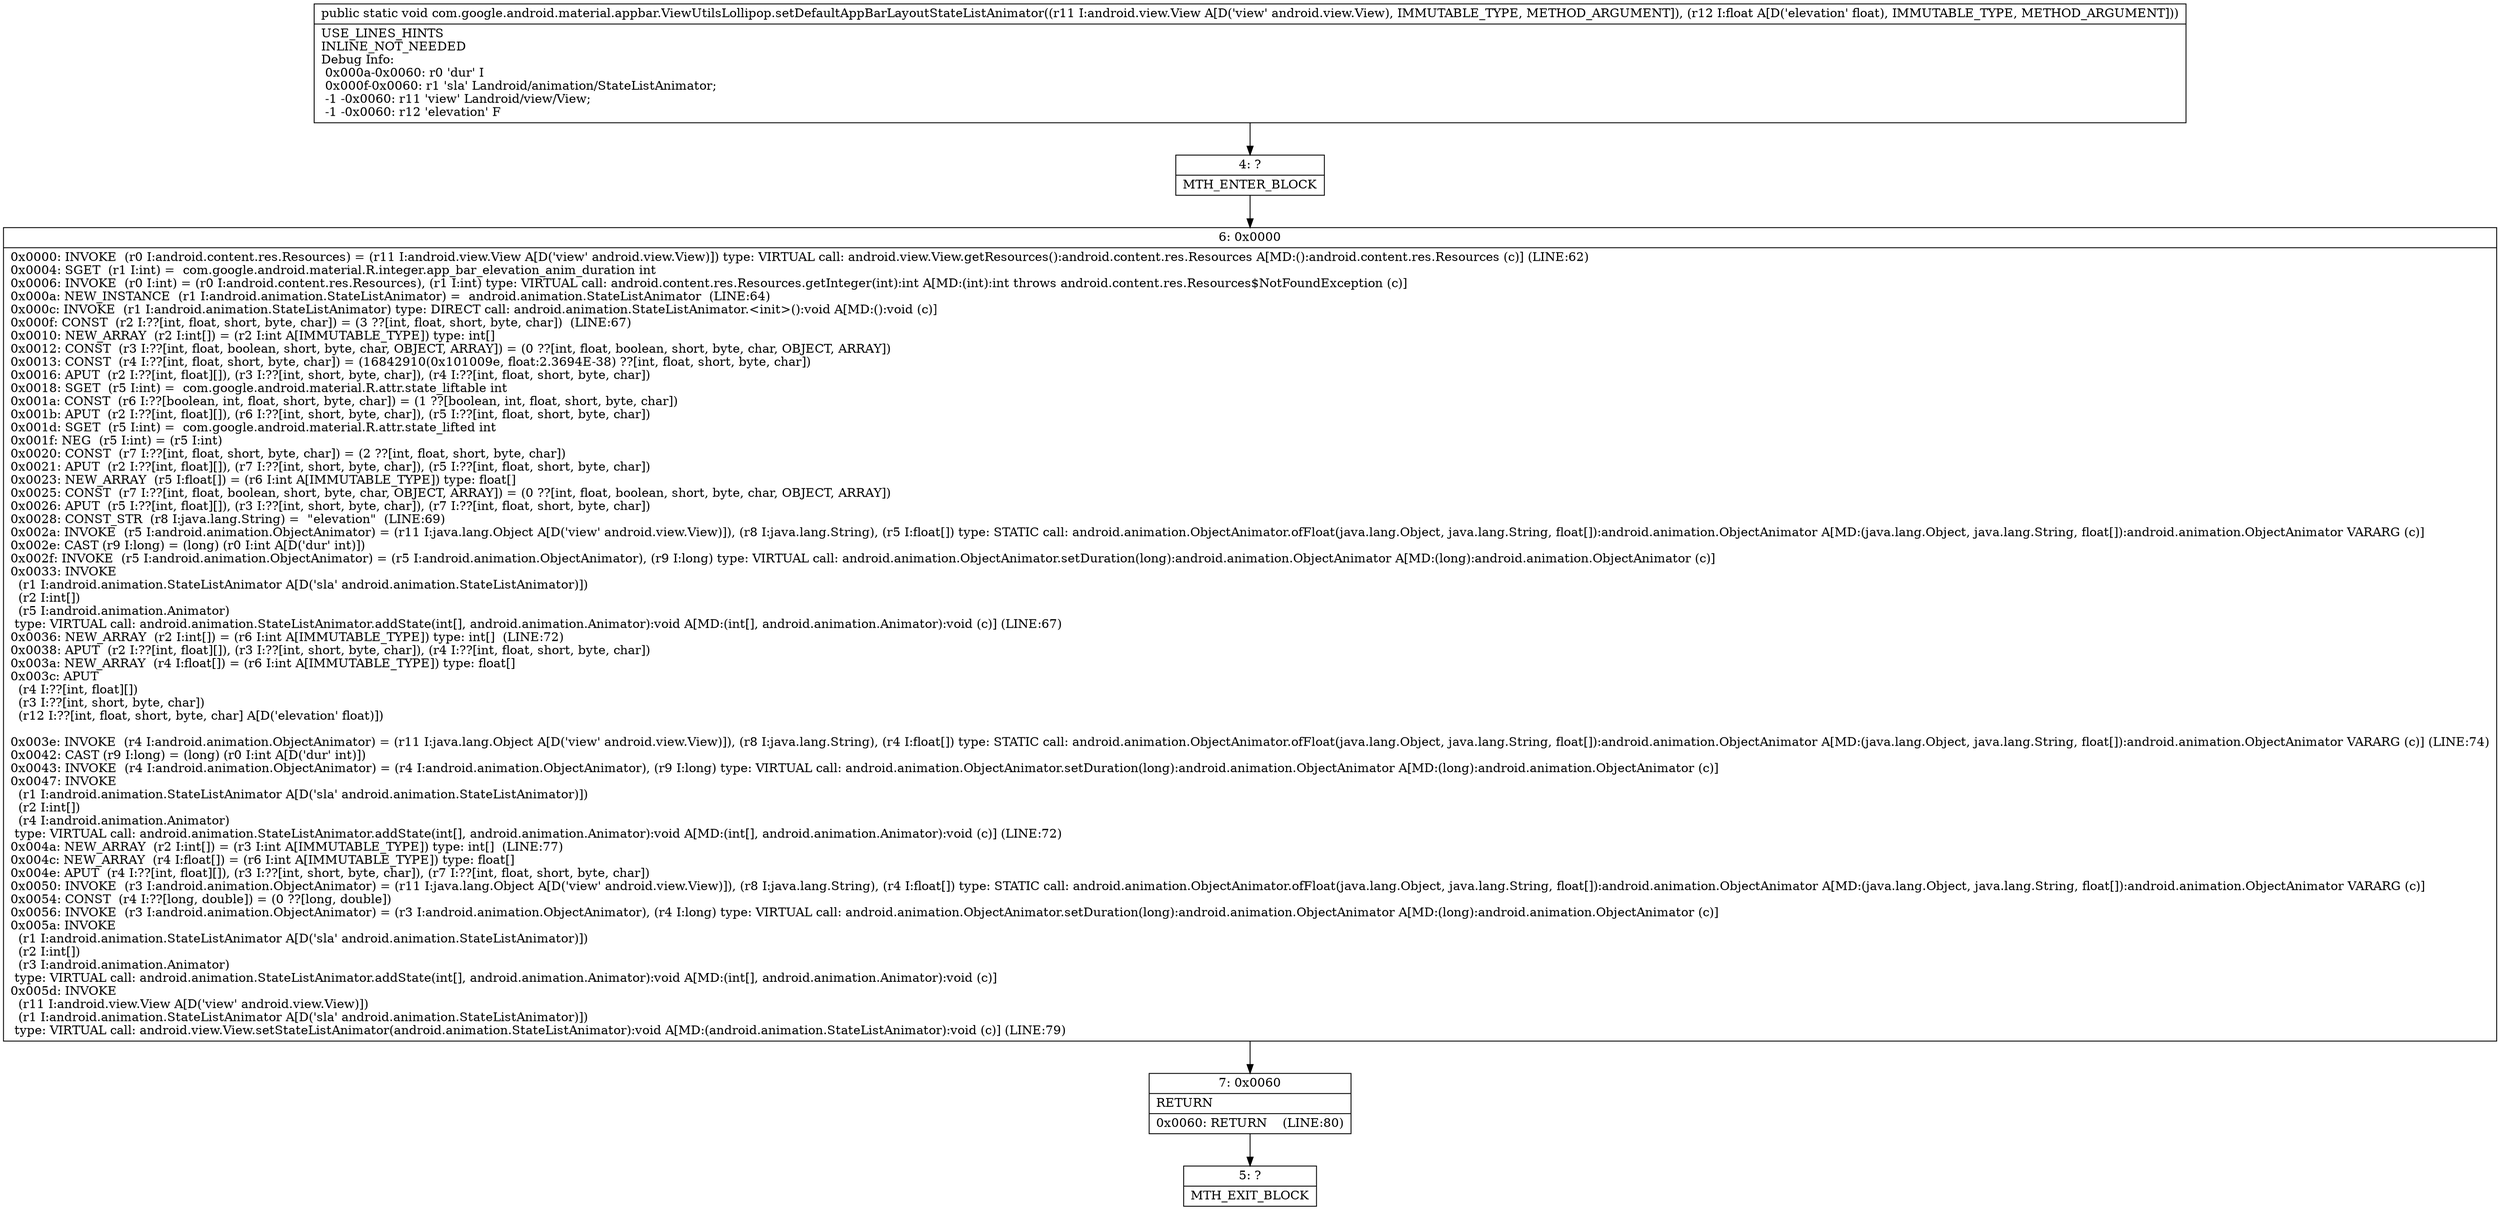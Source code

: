 digraph "CFG forcom.google.android.material.appbar.ViewUtilsLollipop.setDefaultAppBarLayoutStateListAnimator(Landroid\/view\/View;F)V" {
Node_4 [shape=record,label="{4\:\ ?|MTH_ENTER_BLOCK\l}"];
Node_6 [shape=record,label="{6\:\ 0x0000|0x0000: INVOKE  (r0 I:android.content.res.Resources) = (r11 I:android.view.View A[D('view' android.view.View)]) type: VIRTUAL call: android.view.View.getResources():android.content.res.Resources A[MD:():android.content.res.Resources (c)] (LINE:62)\l0x0004: SGET  (r1 I:int) =  com.google.android.material.R.integer.app_bar_elevation_anim_duration int \l0x0006: INVOKE  (r0 I:int) = (r0 I:android.content.res.Resources), (r1 I:int) type: VIRTUAL call: android.content.res.Resources.getInteger(int):int A[MD:(int):int throws android.content.res.Resources$NotFoundException (c)]\l0x000a: NEW_INSTANCE  (r1 I:android.animation.StateListAnimator) =  android.animation.StateListAnimator  (LINE:64)\l0x000c: INVOKE  (r1 I:android.animation.StateListAnimator) type: DIRECT call: android.animation.StateListAnimator.\<init\>():void A[MD:():void (c)]\l0x000f: CONST  (r2 I:??[int, float, short, byte, char]) = (3 ??[int, float, short, byte, char])  (LINE:67)\l0x0010: NEW_ARRAY  (r2 I:int[]) = (r2 I:int A[IMMUTABLE_TYPE]) type: int[] \l0x0012: CONST  (r3 I:??[int, float, boolean, short, byte, char, OBJECT, ARRAY]) = (0 ??[int, float, boolean, short, byte, char, OBJECT, ARRAY]) \l0x0013: CONST  (r4 I:??[int, float, short, byte, char]) = (16842910(0x101009e, float:2.3694E\-38) ??[int, float, short, byte, char]) \l0x0016: APUT  (r2 I:??[int, float][]), (r3 I:??[int, short, byte, char]), (r4 I:??[int, float, short, byte, char]) \l0x0018: SGET  (r5 I:int) =  com.google.android.material.R.attr.state_liftable int \l0x001a: CONST  (r6 I:??[boolean, int, float, short, byte, char]) = (1 ??[boolean, int, float, short, byte, char]) \l0x001b: APUT  (r2 I:??[int, float][]), (r6 I:??[int, short, byte, char]), (r5 I:??[int, float, short, byte, char]) \l0x001d: SGET  (r5 I:int) =  com.google.android.material.R.attr.state_lifted int \l0x001f: NEG  (r5 I:int) = (r5 I:int) \l0x0020: CONST  (r7 I:??[int, float, short, byte, char]) = (2 ??[int, float, short, byte, char]) \l0x0021: APUT  (r2 I:??[int, float][]), (r7 I:??[int, short, byte, char]), (r5 I:??[int, float, short, byte, char]) \l0x0023: NEW_ARRAY  (r5 I:float[]) = (r6 I:int A[IMMUTABLE_TYPE]) type: float[] \l0x0025: CONST  (r7 I:??[int, float, boolean, short, byte, char, OBJECT, ARRAY]) = (0 ??[int, float, boolean, short, byte, char, OBJECT, ARRAY]) \l0x0026: APUT  (r5 I:??[int, float][]), (r3 I:??[int, short, byte, char]), (r7 I:??[int, float, short, byte, char]) \l0x0028: CONST_STR  (r8 I:java.lang.String) =  \"elevation\"  (LINE:69)\l0x002a: INVOKE  (r5 I:android.animation.ObjectAnimator) = (r11 I:java.lang.Object A[D('view' android.view.View)]), (r8 I:java.lang.String), (r5 I:float[]) type: STATIC call: android.animation.ObjectAnimator.ofFloat(java.lang.Object, java.lang.String, float[]):android.animation.ObjectAnimator A[MD:(java.lang.Object, java.lang.String, float[]):android.animation.ObjectAnimator VARARG (c)]\l0x002e: CAST (r9 I:long) = (long) (r0 I:int A[D('dur' int)]) \l0x002f: INVOKE  (r5 I:android.animation.ObjectAnimator) = (r5 I:android.animation.ObjectAnimator), (r9 I:long) type: VIRTUAL call: android.animation.ObjectAnimator.setDuration(long):android.animation.ObjectAnimator A[MD:(long):android.animation.ObjectAnimator (c)]\l0x0033: INVOKE  \l  (r1 I:android.animation.StateListAnimator A[D('sla' android.animation.StateListAnimator)])\l  (r2 I:int[])\l  (r5 I:android.animation.Animator)\l type: VIRTUAL call: android.animation.StateListAnimator.addState(int[], android.animation.Animator):void A[MD:(int[], android.animation.Animator):void (c)] (LINE:67)\l0x0036: NEW_ARRAY  (r2 I:int[]) = (r6 I:int A[IMMUTABLE_TYPE]) type: int[]  (LINE:72)\l0x0038: APUT  (r2 I:??[int, float][]), (r3 I:??[int, short, byte, char]), (r4 I:??[int, float, short, byte, char]) \l0x003a: NEW_ARRAY  (r4 I:float[]) = (r6 I:int A[IMMUTABLE_TYPE]) type: float[] \l0x003c: APUT  \l  (r4 I:??[int, float][])\l  (r3 I:??[int, short, byte, char])\l  (r12 I:??[int, float, short, byte, char] A[D('elevation' float)])\l \l0x003e: INVOKE  (r4 I:android.animation.ObjectAnimator) = (r11 I:java.lang.Object A[D('view' android.view.View)]), (r8 I:java.lang.String), (r4 I:float[]) type: STATIC call: android.animation.ObjectAnimator.ofFloat(java.lang.Object, java.lang.String, float[]):android.animation.ObjectAnimator A[MD:(java.lang.Object, java.lang.String, float[]):android.animation.ObjectAnimator VARARG (c)] (LINE:74)\l0x0042: CAST (r9 I:long) = (long) (r0 I:int A[D('dur' int)]) \l0x0043: INVOKE  (r4 I:android.animation.ObjectAnimator) = (r4 I:android.animation.ObjectAnimator), (r9 I:long) type: VIRTUAL call: android.animation.ObjectAnimator.setDuration(long):android.animation.ObjectAnimator A[MD:(long):android.animation.ObjectAnimator (c)]\l0x0047: INVOKE  \l  (r1 I:android.animation.StateListAnimator A[D('sla' android.animation.StateListAnimator)])\l  (r2 I:int[])\l  (r4 I:android.animation.Animator)\l type: VIRTUAL call: android.animation.StateListAnimator.addState(int[], android.animation.Animator):void A[MD:(int[], android.animation.Animator):void (c)] (LINE:72)\l0x004a: NEW_ARRAY  (r2 I:int[]) = (r3 I:int A[IMMUTABLE_TYPE]) type: int[]  (LINE:77)\l0x004c: NEW_ARRAY  (r4 I:float[]) = (r6 I:int A[IMMUTABLE_TYPE]) type: float[] \l0x004e: APUT  (r4 I:??[int, float][]), (r3 I:??[int, short, byte, char]), (r7 I:??[int, float, short, byte, char]) \l0x0050: INVOKE  (r3 I:android.animation.ObjectAnimator) = (r11 I:java.lang.Object A[D('view' android.view.View)]), (r8 I:java.lang.String), (r4 I:float[]) type: STATIC call: android.animation.ObjectAnimator.ofFloat(java.lang.Object, java.lang.String, float[]):android.animation.ObjectAnimator A[MD:(java.lang.Object, java.lang.String, float[]):android.animation.ObjectAnimator VARARG (c)]\l0x0054: CONST  (r4 I:??[long, double]) = (0 ??[long, double]) \l0x0056: INVOKE  (r3 I:android.animation.ObjectAnimator) = (r3 I:android.animation.ObjectAnimator), (r4 I:long) type: VIRTUAL call: android.animation.ObjectAnimator.setDuration(long):android.animation.ObjectAnimator A[MD:(long):android.animation.ObjectAnimator (c)]\l0x005a: INVOKE  \l  (r1 I:android.animation.StateListAnimator A[D('sla' android.animation.StateListAnimator)])\l  (r2 I:int[])\l  (r3 I:android.animation.Animator)\l type: VIRTUAL call: android.animation.StateListAnimator.addState(int[], android.animation.Animator):void A[MD:(int[], android.animation.Animator):void (c)]\l0x005d: INVOKE  \l  (r11 I:android.view.View A[D('view' android.view.View)])\l  (r1 I:android.animation.StateListAnimator A[D('sla' android.animation.StateListAnimator)])\l type: VIRTUAL call: android.view.View.setStateListAnimator(android.animation.StateListAnimator):void A[MD:(android.animation.StateListAnimator):void (c)] (LINE:79)\l}"];
Node_7 [shape=record,label="{7\:\ 0x0060|RETURN\l|0x0060: RETURN    (LINE:80)\l}"];
Node_5 [shape=record,label="{5\:\ ?|MTH_EXIT_BLOCK\l}"];
MethodNode[shape=record,label="{public static void com.google.android.material.appbar.ViewUtilsLollipop.setDefaultAppBarLayoutStateListAnimator((r11 I:android.view.View A[D('view' android.view.View), IMMUTABLE_TYPE, METHOD_ARGUMENT]), (r12 I:float A[D('elevation' float), IMMUTABLE_TYPE, METHOD_ARGUMENT]))  | USE_LINES_HINTS\lINLINE_NOT_NEEDED\lDebug Info:\l  0x000a\-0x0060: r0 'dur' I\l  0x000f\-0x0060: r1 'sla' Landroid\/animation\/StateListAnimator;\l  \-1 \-0x0060: r11 'view' Landroid\/view\/View;\l  \-1 \-0x0060: r12 'elevation' F\l}"];
MethodNode -> Node_4;Node_4 -> Node_6;
Node_6 -> Node_7;
Node_7 -> Node_5;
}

